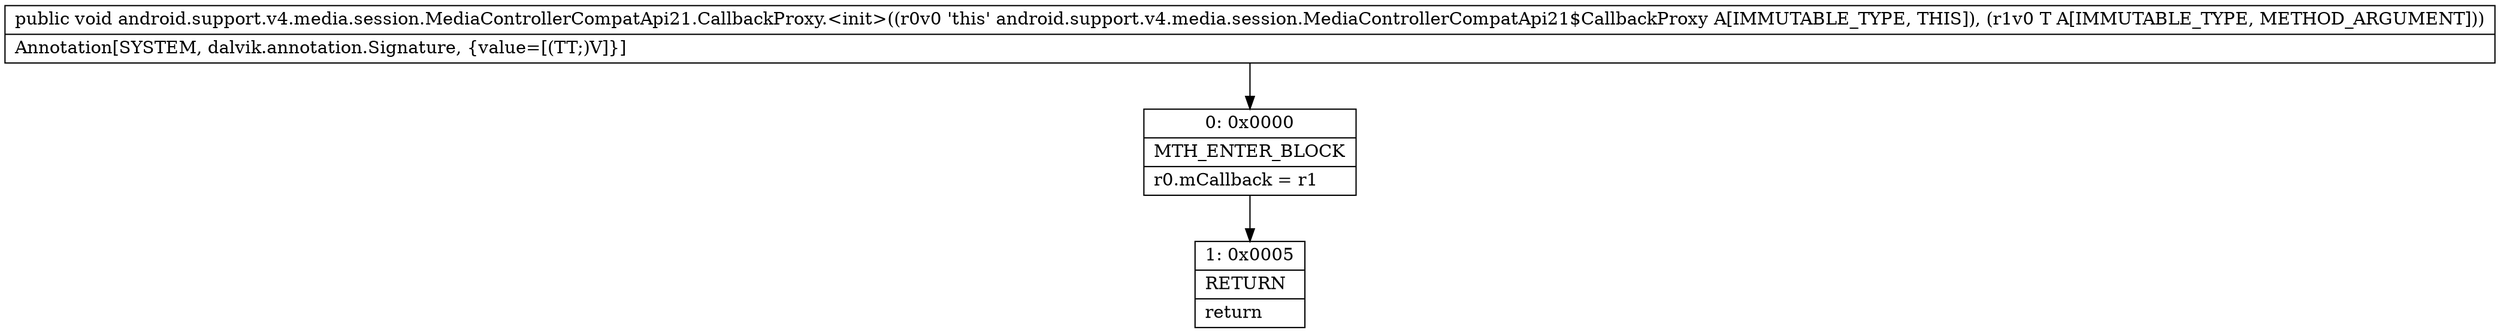 digraph "CFG forandroid.support.v4.media.session.MediaControllerCompatApi21.CallbackProxy.\<init\>(Landroid\/support\/v4\/media\/session\/MediaControllerCompatApi21$Callback;)V" {
Node_0 [shape=record,label="{0\:\ 0x0000|MTH_ENTER_BLOCK\l|r0.mCallback = r1\l}"];
Node_1 [shape=record,label="{1\:\ 0x0005|RETURN\l|return\l}"];
MethodNode[shape=record,label="{public void android.support.v4.media.session.MediaControllerCompatApi21.CallbackProxy.\<init\>((r0v0 'this' android.support.v4.media.session.MediaControllerCompatApi21$CallbackProxy A[IMMUTABLE_TYPE, THIS]), (r1v0 T A[IMMUTABLE_TYPE, METHOD_ARGUMENT]))  | Annotation[SYSTEM, dalvik.annotation.Signature, \{value=[(TT;)V]\}]\l}"];
MethodNode -> Node_0;
Node_0 -> Node_1;
}

